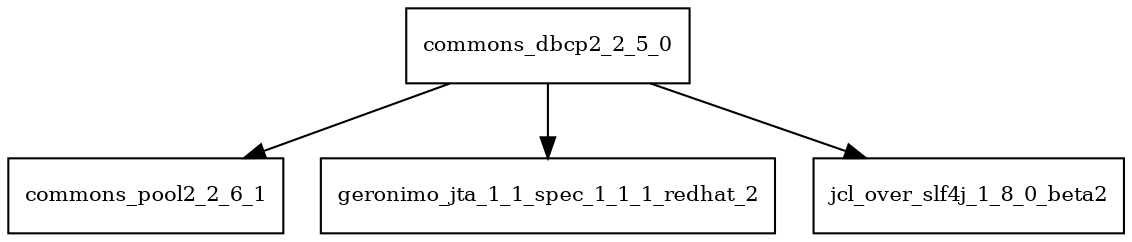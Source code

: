 digraph commons_dbcp2_2_5_0_dependencies {
  node [shape = box, fontsize=10.0];
  commons_dbcp2_2_5_0 -> commons_pool2_2_6_1;
  commons_dbcp2_2_5_0 -> geronimo_jta_1_1_spec_1_1_1_redhat_2;
  commons_dbcp2_2_5_0 -> jcl_over_slf4j_1_8_0_beta2;
}
